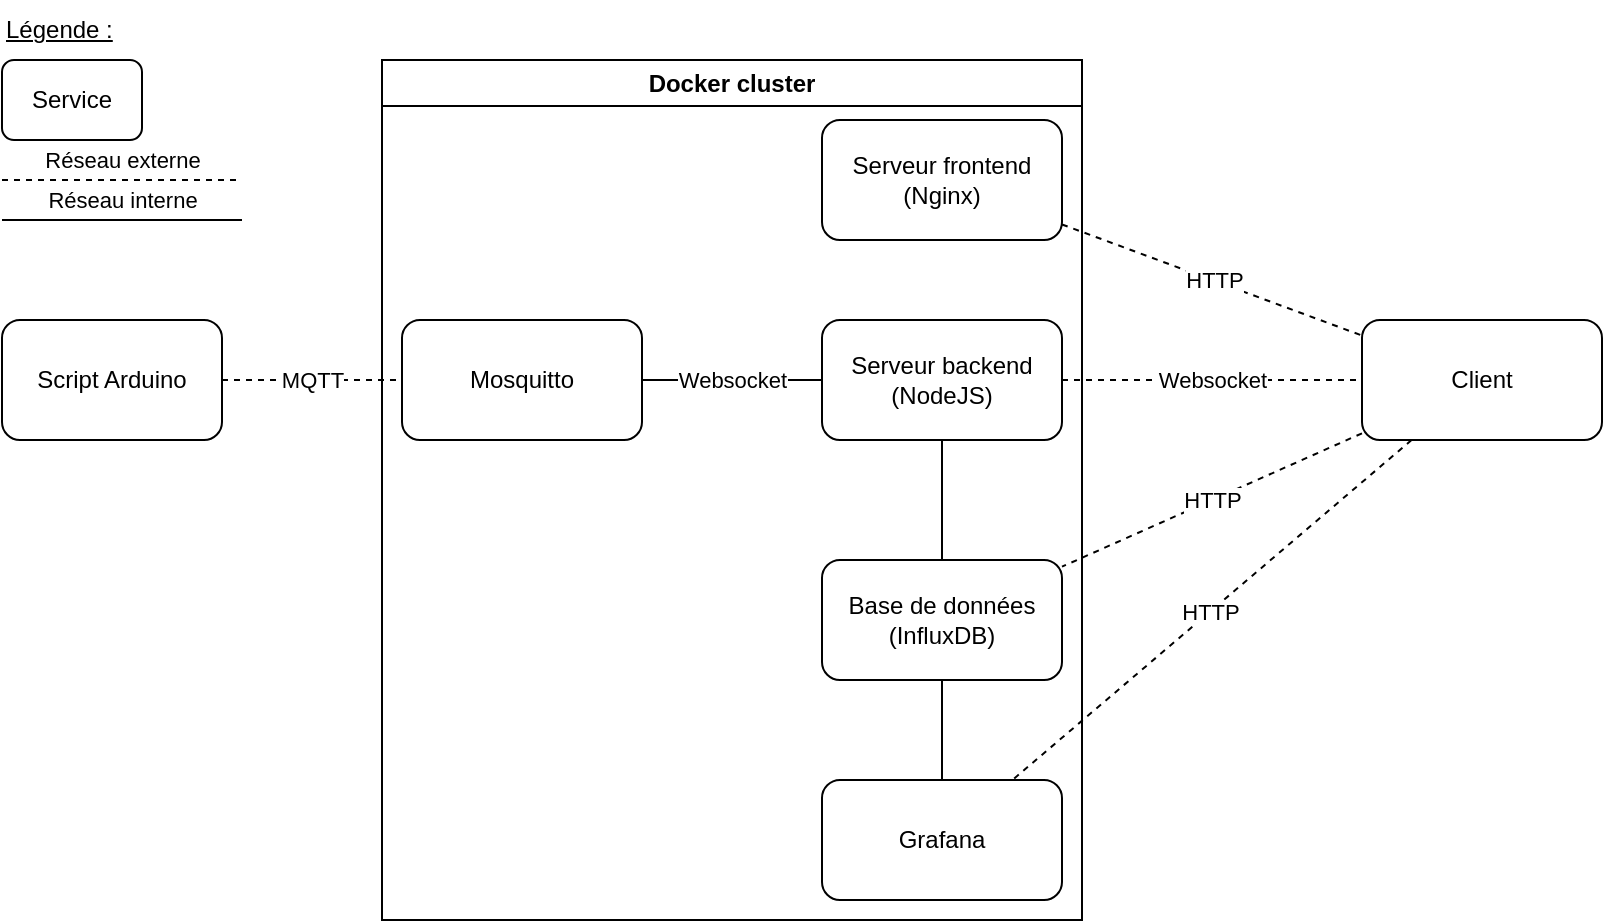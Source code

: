 <mxfile>
    <diagram id="fZp3_r64NPAg18nF-zvm" name="Page-1">
        <mxGraphModel dx="350" dy="692" grid="0" gridSize="10" guides="1" tooltips="1" connect="1" arrows="1" fold="1" page="1" pageScale="1" pageWidth="827" pageHeight="1169" math="0" shadow="0">
            <root>
                <mxCell id="0"/>
                <mxCell id="1" parent="0"/>
                <mxCell id="11" value="MQTT" style="edgeStyle=none;html=1;dashed=1;endArrow=none;endFill=0;" parent="1" source="10" target="5" edge="1">
                    <mxGeometry x="0.005" relative="1" as="geometry">
                        <mxPoint as="offset"/>
                    </mxGeometry>
                </mxCell>
                <mxCell id="10" value="Script Arduino" style="rounded=1;whiteSpace=wrap;html=1;" parent="1" vertex="1">
                    <mxGeometry y="160" width="110" height="60" as="geometry"/>
                </mxCell>
                <mxCell id="18" value="Client" style="rounded=1;whiteSpace=wrap;html=1;" parent="1" vertex="1">
                    <mxGeometry x="680" y="160" width="120" height="60" as="geometry"/>
                </mxCell>
                <mxCell id="19" value="HTTP" style="edgeStyle=none;html=1;dashed=1;endArrow=none;endFill=0;" parent="1" source="4" target="18" edge="1">
                    <mxGeometry x="0.011" relative="1" as="geometry">
                        <mxPoint x="820" y="280" as="sourcePoint"/>
                        <mxPoint x="920" y="280" as="targetPoint"/>
                        <mxPoint as="offset"/>
                    </mxGeometry>
                </mxCell>
                <mxCell id="21" value="&lt;span style=&quot;color: rgb(0, 0, 0);&quot;&gt;Websocket&lt;/span&gt;" style="edgeStyle=none;html=1;dashed=1;endArrow=none;endFill=0;" parent="1" source="3" target="18" edge="1">
                    <mxGeometry relative="1" as="geometry">
                        <mxPoint x="540" y="122" as="sourcePoint"/>
                        <mxPoint x="860" y="188" as="targetPoint"/>
                        <mxPoint as="offset"/>
                    </mxGeometry>
                </mxCell>
                <mxCell id="22" value="&lt;span style=&quot;color: rgb(0, 0, 0);&quot;&gt;HTTP&lt;/span&gt;" style="edgeStyle=none;html=1;dashed=1;endArrow=none;endFill=0;" parent="1" source="18" target="14" edge="1">
                    <mxGeometry x="0.008" relative="1" as="geometry">
                        <mxPoint x="540" y="200" as="sourcePoint"/>
                        <mxPoint x="860" y="200" as="targetPoint"/>
                        <mxPoint as="offset"/>
                    </mxGeometry>
                </mxCell>
                <mxCell id="24" value="HTTP" style="edgeStyle=none;html=1;dashed=1;endArrow=none;endFill=0;" parent="1" source="18" target="2" edge="1">
                    <mxGeometry x="0.005" relative="1" as="geometry">
                        <mxPoint x="869" y="230" as="sourcePoint"/>
                        <mxPoint x="531" y="430" as="targetPoint"/>
                        <mxPoint as="offset"/>
                    </mxGeometry>
                </mxCell>
                <mxCell id="25" value="Docker cluster" style="swimlane;whiteSpace=wrap;html=1;" parent="1" vertex="1">
                    <mxGeometry x="190" y="30" width="350" height="430" as="geometry">
                        <mxRectangle x="190" width="120" height="30" as="alternateBounds"/>
                    </mxGeometry>
                </mxCell>
                <mxCell id="2" value="Base de données (InfluxDB)" style="rounded=1;whiteSpace=wrap;html=1;" parent="25" vertex="1">
                    <mxGeometry x="220" y="250" width="120" height="60" as="geometry"/>
                </mxCell>
                <mxCell id="8" value="" style="edgeStyle=none;html=1;endArrow=none;endFill=0;" parent="25" source="3" target="2" edge="1">
                    <mxGeometry relative="1" as="geometry">
                        <mxPoint x="170" y="210" as="sourcePoint"/>
                        <mxPoint as="offset"/>
                    </mxGeometry>
                </mxCell>
                <mxCell id="3" value="Serveur backend (NodeJS)" style="rounded=1;whiteSpace=wrap;html=1;" parent="25" vertex="1">
                    <mxGeometry x="220" y="130" width="120" height="60" as="geometry"/>
                </mxCell>
                <mxCell id="4" value="Serveur frontend (Nginx)" style="rounded=1;whiteSpace=wrap;html=1;" parent="25" vertex="1">
                    <mxGeometry x="220" y="30" width="120" height="60" as="geometry"/>
                </mxCell>
                <mxCell id="13" value="Websocket" style="edgeStyle=none;html=1;endArrow=none;endFill=0;" parent="25" source="5" target="3" edge="1">
                    <mxGeometry relative="1" as="geometry">
                        <mxPoint as="offset"/>
                    </mxGeometry>
                </mxCell>
                <mxCell id="5" value="Mosquitto" style="rounded=1;whiteSpace=wrap;html=1;" parent="25" vertex="1">
                    <mxGeometry x="10" y="130" width="120" height="60" as="geometry"/>
                </mxCell>
                <mxCell id="14" value="Grafana" style="rounded=1;whiteSpace=wrap;html=1;" parent="25" vertex="1">
                    <mxGeometry x="220" y="360" width="120" height="60" as="geometry"/>
                </mxCell>
                <mxCell id="23" value="" style="edgeStyle=none;html=1;endArrow=none;endFill=0;" parent="25" source="14" target="2" edge="1">
                    <mxGeometry relative="1" as="geometry">
                        <mxPoint x="290" y="200" as="sourcePoint"/>
                        <mxPoint x="290" y="280" as="targetPoint"/>
                        <mxPoint as="offset"/>
                    </mxGeometry>
                </mxCell>
                <mxCell id="26" value="Réseau externe" style="edgeStyle=none;html=1;dashed=1;endArrow=none;endFill=0;" parent="1" edge="1">
                    <mxGeometry y="10" relative="1" as="geometry">
                        <mxPoint as="offset"/>
                        <mxPoint y="90" as="sourcePoint"/>
                        <mxPoint x="120" y="90" as="targetPoint"/>
                    </mxGeometry>
                </mxCell>
                <mxCell id="28" value="Réseau interne" style="edgeStyle=none;html=1;endArrow=none;endFill=0;" parent="1" edge="1">
                    <mxGeometry y="10" relative="1" as="geometry">
                        <mxPoint as="offset"/>
                        <mxPoint y="110" as="sourcePoint"/>
                        <mxPoint x="120" y="110" as="targetPoint"/>
                    </mxGeometry>
                </mxCell>
                <mxCell id="29" value="Service" style="rounded=1;whiteSpace=wrap;html=1;" parent="1" vertex="1">
                    <mxGeometry y="30" width="70" height="40" as="geometry"/>
                </mxCell>
                <mxCell id="30" value="&lt;u&gt;Légende :&lt;/u&gt;" style="text;html=1;align=left;verticalAlign=middle;resizable=0;points=[];autosize=1;strokeColor=none;fillColor=none;" parent="1" vertex="1">
                    <mxGeometry width="80" height="30" as="geometry"/>
                </mxCell>
            </root>
        </mxGraphModel>
    </diagram>
</mxfile>